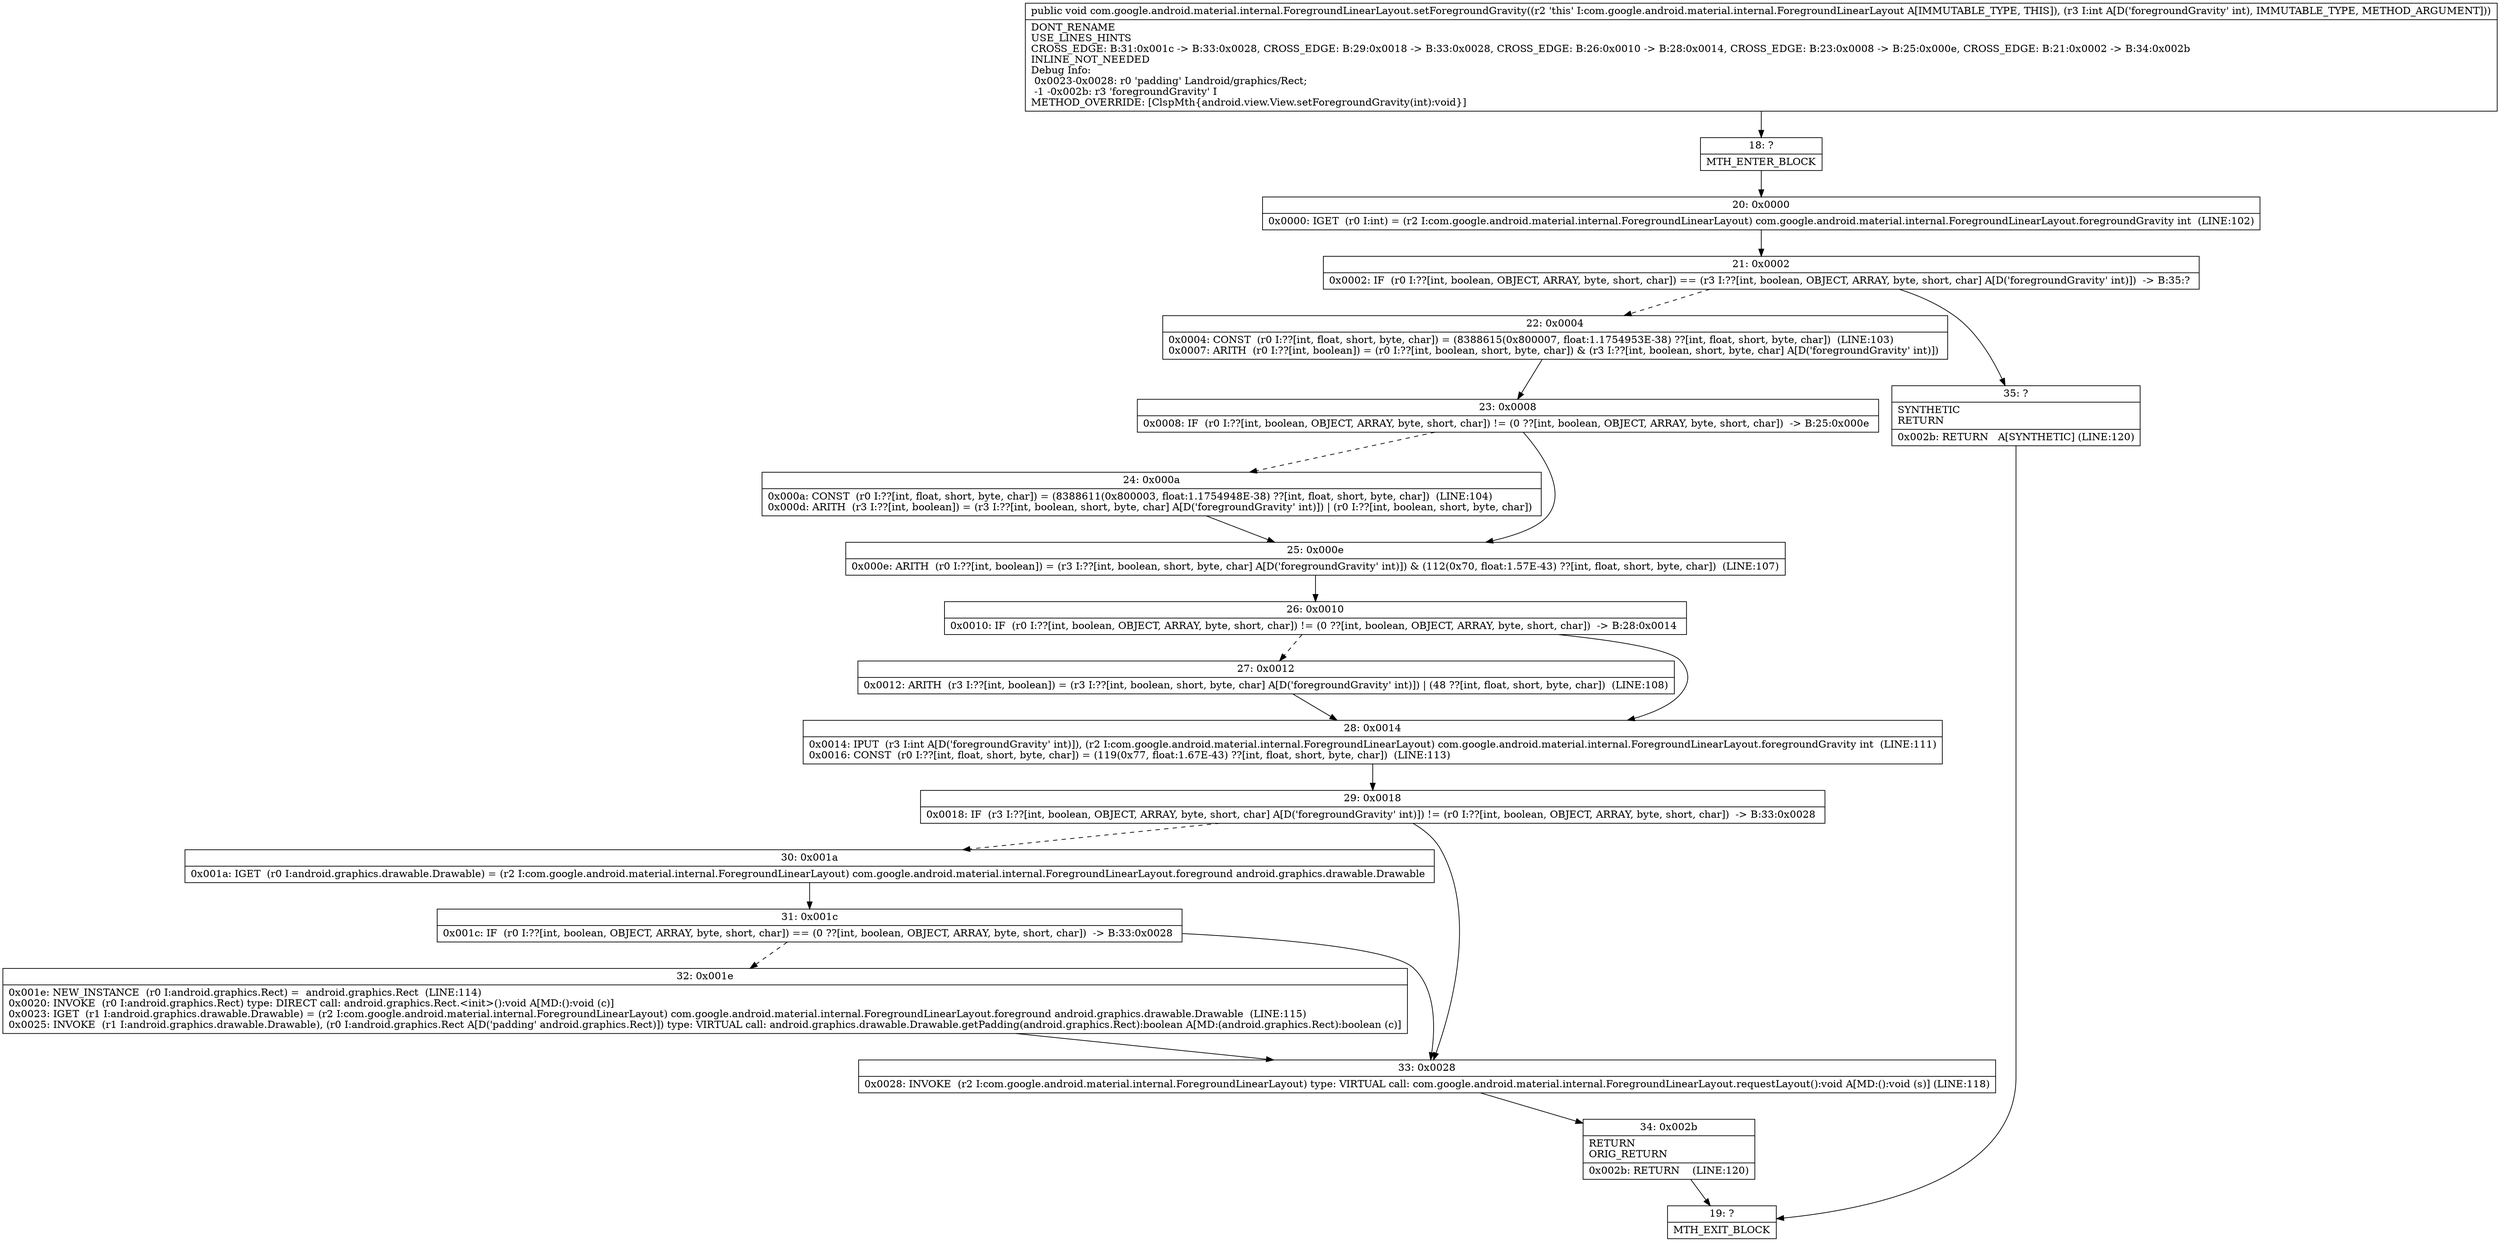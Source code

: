 digraph "CFG forcom.google.android.material.internal.ForegroundLinearLayout.setForegroundGravity(I)V" {
Node_18 [shape=record,label="{18\:\ ?|MTH_ENTER_BLOCK\l}"];
Node_20 [shape=record,label="{20\:\ 0x0000|0x0000: IGET  (r0 I:int) = (r2 I:com.google.android.material.internal.ForegroundLinearLayout) com.google.android.material.internal.ForegroundLinearLayout.foregroundGravity int  (LINE:102)\l}"];
Node_21 [shape=record,label="{21\:\ 0x0002|0x0002: IF  (r0 I:??[int, boolean, OBJECT, ARRAY, byte, short, char]) == (r3 I:??[int, boolean, OBJECT, ARRAY, byte, short, char] A[D('foregroundGravity' int)])  \-\> B:35:? \l}"];
Node_22 [shape=record,label="{22\:\ 0x0004|0x0004: CONST  (r0 I:??[int, float, short, byte, char]) = (8388615(0x800007, float:1.1754953E\-38) ??[int, float, short, byte, char])  (LINE:103)\l0x0007: ARITH  (r0 I:??[int, boolean]) = (r0 I:??[int, boolean, short, byte, char]) & (r3 I:??[int, boolean, short, byte, char] A[D('foregroundGravity' int)]) \l}"];
Node_23 [shape=record,label="{23\:\ 0x0008|0x0008: IF  (r0 I:??[int, boolean, OBJECT, ARRAY, byte, short, char]) != (0 ??[int, boolean, OBJECT, ARRAY, byte, short, char])  \-\> B:25:0x000e \l}"];
Node_24 [shape=record,label="{24\:\ 0x000a|0x000a: CONST  (r0 I:??[int, float, short, byte, char]) = (8388611(0x800003, float:1.1754948E\-38) ??[int, float, short, byte, char])  (LINE:104)\l0x000d: ARITH  (r3 I:??[int, boolean]) = (r3 I:??[int, boolean, short, byte, char] A[D('foregroundGravity' int)]) \| (r0 I:??[int, boolean, short, byte, char]) \l}"];
Node_25 [shape=record,label="{25\:\ 0x000e|0x000e: ARITH  (r0 I:??[int, boolean]) = (r3 I:??[int, boolean, short, byte, char] A[D('foregroundGravity' int)]) & (112(0x70, float:1.57E\-43) ??[int, float, short, byte, char])  (LINE:107)\l}"];
Node_26 [shape=record,label="{26\:\ 0x0010|0x0010: IF  (r0 I:??[int, boolean, OBJECT, ARRAY, byte, short, char]) != (0 ??[int, boolean, OBJECT, ARRAY, byte, short, char])  \-\> B:28:0x0014 \l}"];
Node_27 [shape=record,label="{27\:\ 0x0012|0x0012: ARITH  (r3 I:??[int, boolean]) = (r3 I:??[int, boolean, short, byte, char] A[D('foregroundGravity' int)]) \| (48 ??[int, float, short, byte, char])  (LINE:108)\l}"];
Node_28 [shape=record,label="{28\:\ 0x0014|0x0014: IPUT  (r3 I:int A[D('foregroundGravity' int)]), (r2 I:com.google.android.material.internal.ForegroundLinearLayout) com.google.android.material.internal.ForegroundLinearLayout.foregroundGravity int  (LINE:111)\l0x0016: CONST  (r0 I:??[int, float, short, byte, char]) = (119(0x77, float:1.67E\-43) ??[int, float, short, byte, char])  (LINE:113)\l}"];
Node_29 [shape=record,label="{29\:\ 0x0018|0x0018: IF  (r3 I:??[int, boolean, OBJECT, ARRAY, byte, short, char] A[D('foregroundGravity' int)]) != (r0 I:??[int, boolean, OBJECT, ARRAY, byte, short, char])  \-\> B:33:0x0028 \l}"];
Node_30 [shape=record,label="{30\:\ 0x001a|0x001a: IGET  (r0 I:android.graphics.drawable.Drawable) = (r2 I:com.google.android.material.internal.ForegroundLinearLayout) com.google.android.material.internal.ForegroundLinearLayout.foreground android.graphics.drawable.Drawable \l}"];
Node_31 [shape=record,label="{31\:\ 0x001c|0x001c: IF  (r0 I:??[int, boolean, OBJECT, ARRAY, byte, short, char]) == (0 ??[int, boolean, OBJECT, ARRAY, byte, short, char])  \-\> B:33:0x0028 \l}"];
Node_32 [shape=record,label="{32\:\ 0x001e|0x001e: NEW_INSTANCE  (r0 I:android.graphics.Rect) =  android.graphics.Rect  (LINE:114)\l0x0020: INVOKE  (r0 I:android.graphics.Rect) type: DIRECT call: android.graphics.Rect.\<init\>():void A[MD:():void (c)]\l0x0023: IGET  (r1 I:android.graphics.drawable.Drawable) = (r2 I:com.google.android.material.internal.ForegroundLinearLayout) com.google.android.material.internal.ForegroundLinearLayout.foreground android.graphics.drawable.Drawable  (LINE:115)\l0x0025: INVOKE  (r1 I:android.graphics.drawable.Drawable), (r0 I:android.graphics.Rect A[D('padding' android.graphics.Rect)]) type: VIRTUAL call: android.graphics.drawable.Drawable.getPadding(android.graphics.Rect):boolean A[MD:(android.graphics.Rect):boolean (c)]\l}"];
Node_33 [shape=record,label="{33\:\ 0x0028|0x0028: INVOKE  (r2 I:com.google.android.material.internal.ForegroundLinearLayout) type: VIRTUAL call: com.google.android.material.internal.ForegroundLinearLayout.requestLayout():void A[MD:():void (s)] (LINE:118)\l}"];
Node_34 [shape=record,label="{34\:\ 0x002b|RETURN\lORIG_RETURN\l|0x002b: RETURN    (LINE:120)\l}"];
Node_19 [shape=record,label="{19\:\ ?|MTH_EXIT_BLOCK\l}"];
Node_35 [shape=record,label="{35\:\ ?|SYNTHETIC\lRETURN\l|0x002b: RETURN   A[SYNTHETIC] (LINE:120)\l}"];
MethodNode[shape=record,label="{public void com.google.android.material.internal.ForegroundLinearLayout.setForegroundGravity((r2 'this' I:com.google.android.material.internal.ForegroundLinearLayout A[IMMUTABLE_TYPE, THIS]), (r3 I:int A[D('foregroundGravity' int), IMMUTABLE_TYPE, METHOD_ARGUMENT]))  | DONT_RENAME\lUSE_LINES_HINTS\lCROSS_EDGE: B:31:0x001c \-\> B:33:0x0028, CROSS_EDGE: B:29:0x0018 \-\> B:33:0x0028, CROSS_EDGE: B:26:0x0010 \-\> B:28:0x0014, CROSS_EDGE: B:23:0x0008 \-\> B:25:0x000e, CROSS_EDGE: B:21:0x0002 \-\> B:34:0x002b\lINLINE_NOT_NEEDED\lDebug Info:\l  0x0023\-0x0028: r0 'padding' Landroid\/graphics\/Rect;\l  \-1 \-0x002b: r3 'foregroundGravity' I\lMETHOD_OVERRIDE: [ClspMth\{android.view.View.setForegroundGravity(int):void\}]\l}"];
MethodNode -> Node_18;Node_18 -> Node_20;
Node_20 -> Node_21;
Node_21 -> Node_22[style=dashed];
Node_21 -> Node_35;
Node_22 -> Node_23;
Node_23 -> Node_24[style=dashed];
Node_23 -> Node_25;
Node_24 -> Node_25;
Node_25 -> Node_26;
Node_26 -> Node_27[style=dashed];
Node_26 -> Node_28;
Node_27 -> Node_28;
Node_28 -> Node_29;
Node_29 -> Node_30[style=dashed];
Node_29 -> Node_33;
Node_30 -> Node_31;
Node_31 -> Node_32[style=dashed];
Node_31 -> Node_33;
Node_32 -> Node_33;
Node_33 -> Node_34;
Node_34 -> Node_19;
Node_35 -> Node_19;
}


